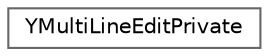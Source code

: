 digraph "Graphical Class Hierarchy"
{
 // LATEX_PDF_SIZE
  bgcolor="transparent";
  edge [fontname=Helvetica,fontsize=10,labelfontname=Helvetica,labelfontsize=10];
  node [fontname=Helvetica,fontsize=10,shape=box,height=0.2,width=0.4];
  rankdir="LR";
  Node0 [id="Node000000",label="YMultiLineEditPrivate",height=0.2,width=0.4,color="grey40", fillcolor="white", style="filled",URL="$structYMultiLineEditPrivate.html",tooltip=" "];
}
